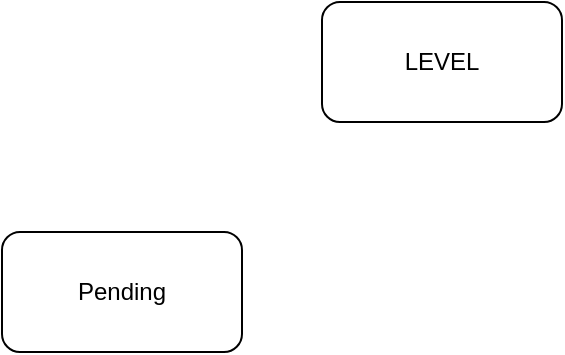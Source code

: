 <mxfile version="21.1.5" type="github">
  <diagram name="第 1 页" id="aTYlZIreoIug5KQvOYnU">
    <mxGraphModel dx="1195" dy="626" grid="1" gridSize="10" guides="1" tooltips="1" connect="1" arrows="1" fold="1" page="1" pageScale="1" pageWidth="827" pageHeight="1169" math="0" shadow="0">
      <root>
        <mxCell id="0" />
        <mxCell id="1" parent="0" />
        <mxCell id="Lsuk5oYhEvi9fWNuQB_E-1" value="LEVEL" style="rounded=1;whiteSpace=wrap;html=1;" vertex="1" parent="1">
          <mxGeometry x="340" y="470" width="120" height="60" as="geometry" />
        </mxCell>
        <mxCell id="Lsuk5oYhEvi9fWNuQB_E-2" value="Pending" style="rounded=1;whiteSpace=wrap;html=1;" vertex="1" parent="1">
          <mxGeometry x="180" y="585" width="120" height="60" as="geometry" />
        </mxCell>
      </root>
    </mxGraphModel>
  </diagram>
</mxfile>
